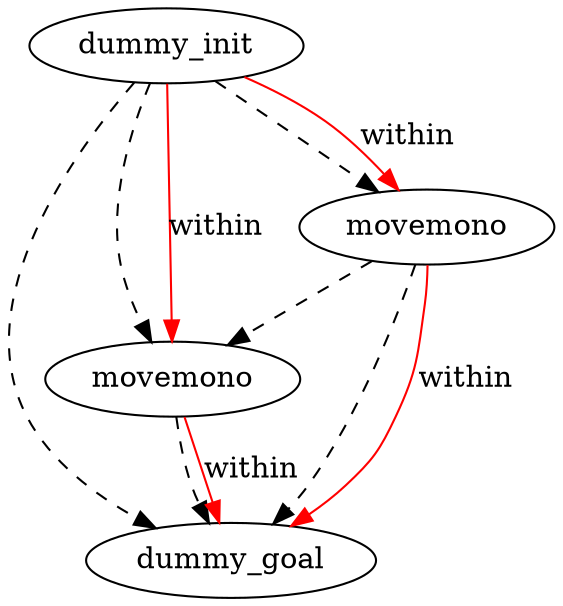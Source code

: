 digraph {
	"44f916ef-ef43-4fc0-9c53-c246d060ab45" [label=dummy_init]
	"8b7a5e38-6f70-a306-3496-092ef652fc7d" [label=dummy_goal]
	"af28a666-b88f-a256-e5f9-ae5086bf1142" [label=movemono]
	"f349e856-6979-2102-dbb7-b5630f592492" [label=movemono]
	"44f916ef-ef43-4fc0-9c53-c246d060ab45" -> "f349e856-6979-2102-dbb7-b5630f592492" [color=black style=dashed]
	"44f916ef-ef43-4fc0-9c53-c246d060ab45" -> "af28a666-b88f-a256-e5f9-ae5086bf1142" [color=black style=dashed]
	"f349e856-6979-2102-dbb7-b5630f592492" -> "8b7a5e38-6f70-a306-3496-092ef652fc7d" [color=black style=dashed]
	"af28a666-b88f-a256-e5f9-ae5086bf1142" -> "8b7a5e38-6f70-a306-3496-092ef652fc7d" [color=black style=dashed]
	"44f916ef-ef43-4fc0-9c53-c246d060ab45" -> "8b7a5e38-6f70-a306-3496-092ef652fc7d" [color=black style=dashed]
	"f349e856-6979-2102-dbb7-b5630f592492" -> "af28a666-b88f-a256-e5f9-ae5086bf1142" [color=black style=dashed]
	"af28a666-b88f-a256-e5f9-ae5086bf1142" -> "8b7a5e38-6f70-a306-3496-092ef652fc7d" [label=within color=red]
	"44f916ef-ef43-4fc0-9c53-c246d060ab45" -> "af28a666-b88f-a256-e5f9-ae5086bf1142" [label=within color=red]
	"44f916ef-ef43-4fc0-9c53-c246d060ab45" -> "f349e856-6979-2102-dbb7-b5630f592492" [label=within color=red]
	"f349e856-6979-2102-dbb7-b5630f592492" -> "8b7a5e38-6f70-a306-3496-092ef652fc7d" [label=within color=red]
}
